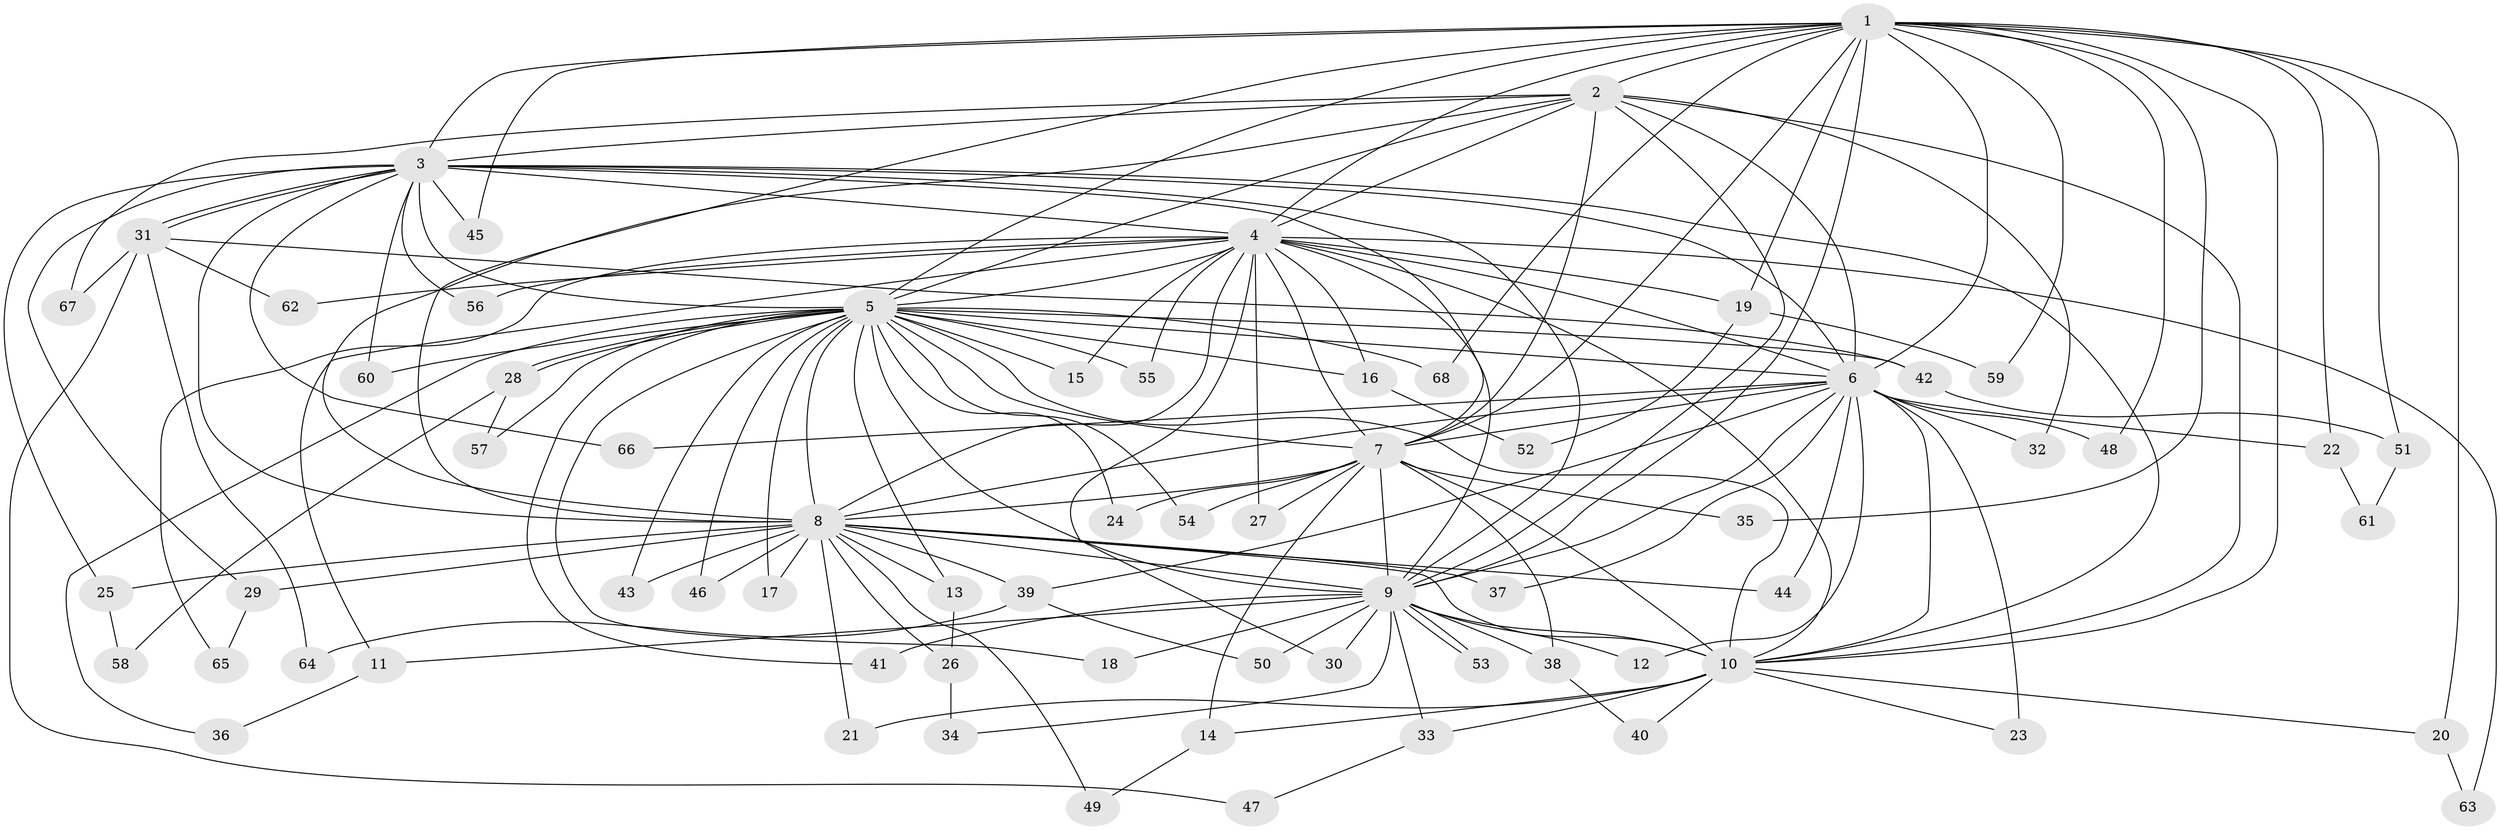 // coarse degree distribution, {16: 0.06, 15: 0.02, 17: 0.02, 22: 0.02, 13: 0.02, 19: 0.02, 18: 0.02, 3: 0.22, 2: 0.56, 7: 0.02, 4: 0.02}
// Generated by graph-tools (version 1.1) at 2025/23/03/03/25 07:23:45]
// undirected, 68 vertices, 161 edges
graph export_dot {
graph [start="1"]
  node [color=gray90,style=filled];
  1;
  2;
  3;
  4;
  5;
  6;
  7;
  8;
  9;
  10;
  11;
  12;
  13;
  14;
  15;
  16;
  17;
  18;
  19;
  20;
  21;
  22;
  23;
  24;
  25;
  26;
  27;
  28;
  29;
  30;
  31;
  32;
  33;
  34;
  35;
  36;
  37;
  38;
  39;
  40;
  41;
  42;
  43;
  44;
  45;
  46;
  47;
  48;
  49;
  50;
  51;
  52;
  53;
  54;
  55;
  56;
  57;
  58;
  59;
  60;
  61;
  62;
  63;
  64;
  65;
  66;
  67;
  68;
  1 -- 2;
  1 -- 3;
  1 -- 4;
  1 -- 5;
  1 -- 6;
  1 -- 7;
  1 -- 8;
  1 -- 9;
  1 -- 10;
  1 -- 19;
  1 -- 20;
  1 -- 22;
  1 -- 35;
  1 -- 45;
  1 -- 48;
  1 -- 51;
  1 -- 59;
  1 -- 68;
  2 -- 3;
  2 -- 4;
  2 -- 5;
  2 -- 6;
  2 -- 7;
  2 -- 8;
  2 -- 9;
  2 -- 10;
  2 -- 32;
  2 -- 67;
  3 -- 4;
  3 -- 5;
  3 -- 6;
  3 -- 7;
  3 -- 8;
  3 -- 9;
  3 -- 10;
  3 -- 25;
  3 -- 29;
  3 -- 31;
  3 -- 31;
  3 -- 45;
  3 -- 56;
  3 -- 60;
  3 -- 66;
  4 -- 5;
  4 -- 6;
  4 -- 7;
  4 -- 8;
  4 -- 9;
  4 -- 10;
  4 -- 11;
  4 -- 15;
  4 -- 16;
  4 -- 19;
  4 -- 27;
  4 -- 30;
  4 -- 55;
  4 -- 56;
  4 -- 62;
  4 -- 63;
  4 -- 65;
  5 -- 6;
  5 -- 7;
  5 -- 8;
  5 -- 9;
  5 -- 10;
  5 -- 13;
  5 -- 15;
  5 -- 16;
  5 -- 17;
  5 -- 18;
  5 -- 24;
  5 -- 28;
  5 -- 28;
  5 -- 36;
  5 -- 41;
  5 -- 42;
  5 -- 43;
  5 -- 46;
  5 -- 54;
  5 -- 55;
  5 -- 57;
  5 -- 60;
  5 -- 68;
  6 -- 7;
  6 -- 8;
  6 -- 9;
  6 -- 10;
  6 -- 12;
  6 -- 22;
  6 -- 23;
  6 -- 32;
  6 -- 37;
  6 -- 39;
  6 -- 44;
  6 -- 48;
  6 -- 66;
  7 -- 8;
  7 -- 9;
  7 -- 10;
  7 -- 14;
  7 -- 24;
  7 -- 27;
  7 -- 35;
  7 -- 38;
  7 -- 54;
  8 -- 9;
  8 -- 10;
  8 -- 13;
  8 -- 17;
  8 -- 21;
  8 -- 25;
  8 -- 26;
  8 -- 29;
  8 -- 37;
  8 -- 39;
  8 -- 43;
  8 -- 44;
  8 -- 46;
  8 -- 49;
  9 -- 10;
  9 -- 11;
  9 -- 12;
  9 -- 18;
  9 -- 30;
  9 -- 33;
  9 -- 34;
  9 -- 38;
  9 -- 41;
  9 -- 50;
  9 -- 53;
  9 -- 53;
  10 -- 14;
  10 -- 20;
  10 -- 21;
  10 -- 23;
  10 -- 33;
  10 -- 40;
  11 -- 36;
  13 -- 26;
  14 -- 49;
  16 -- 52;
  19 -- 52;
  19 -- 59;
  20 -- 63;
  22 -- 61;
  25 -- 58;
  26 -- 34;
  28 -- 57;
  28 -- 58;
  29 -- 65;
  31 -- 42;
  31 -- 47;
  31 -- 62;
  31 -- 64;
  31 -- 67;
  33 -- 47;
  38 -- 40;
  39 -- 50;
  39 -- 64;
  42 -- 51;
  51 -- 61;
}
